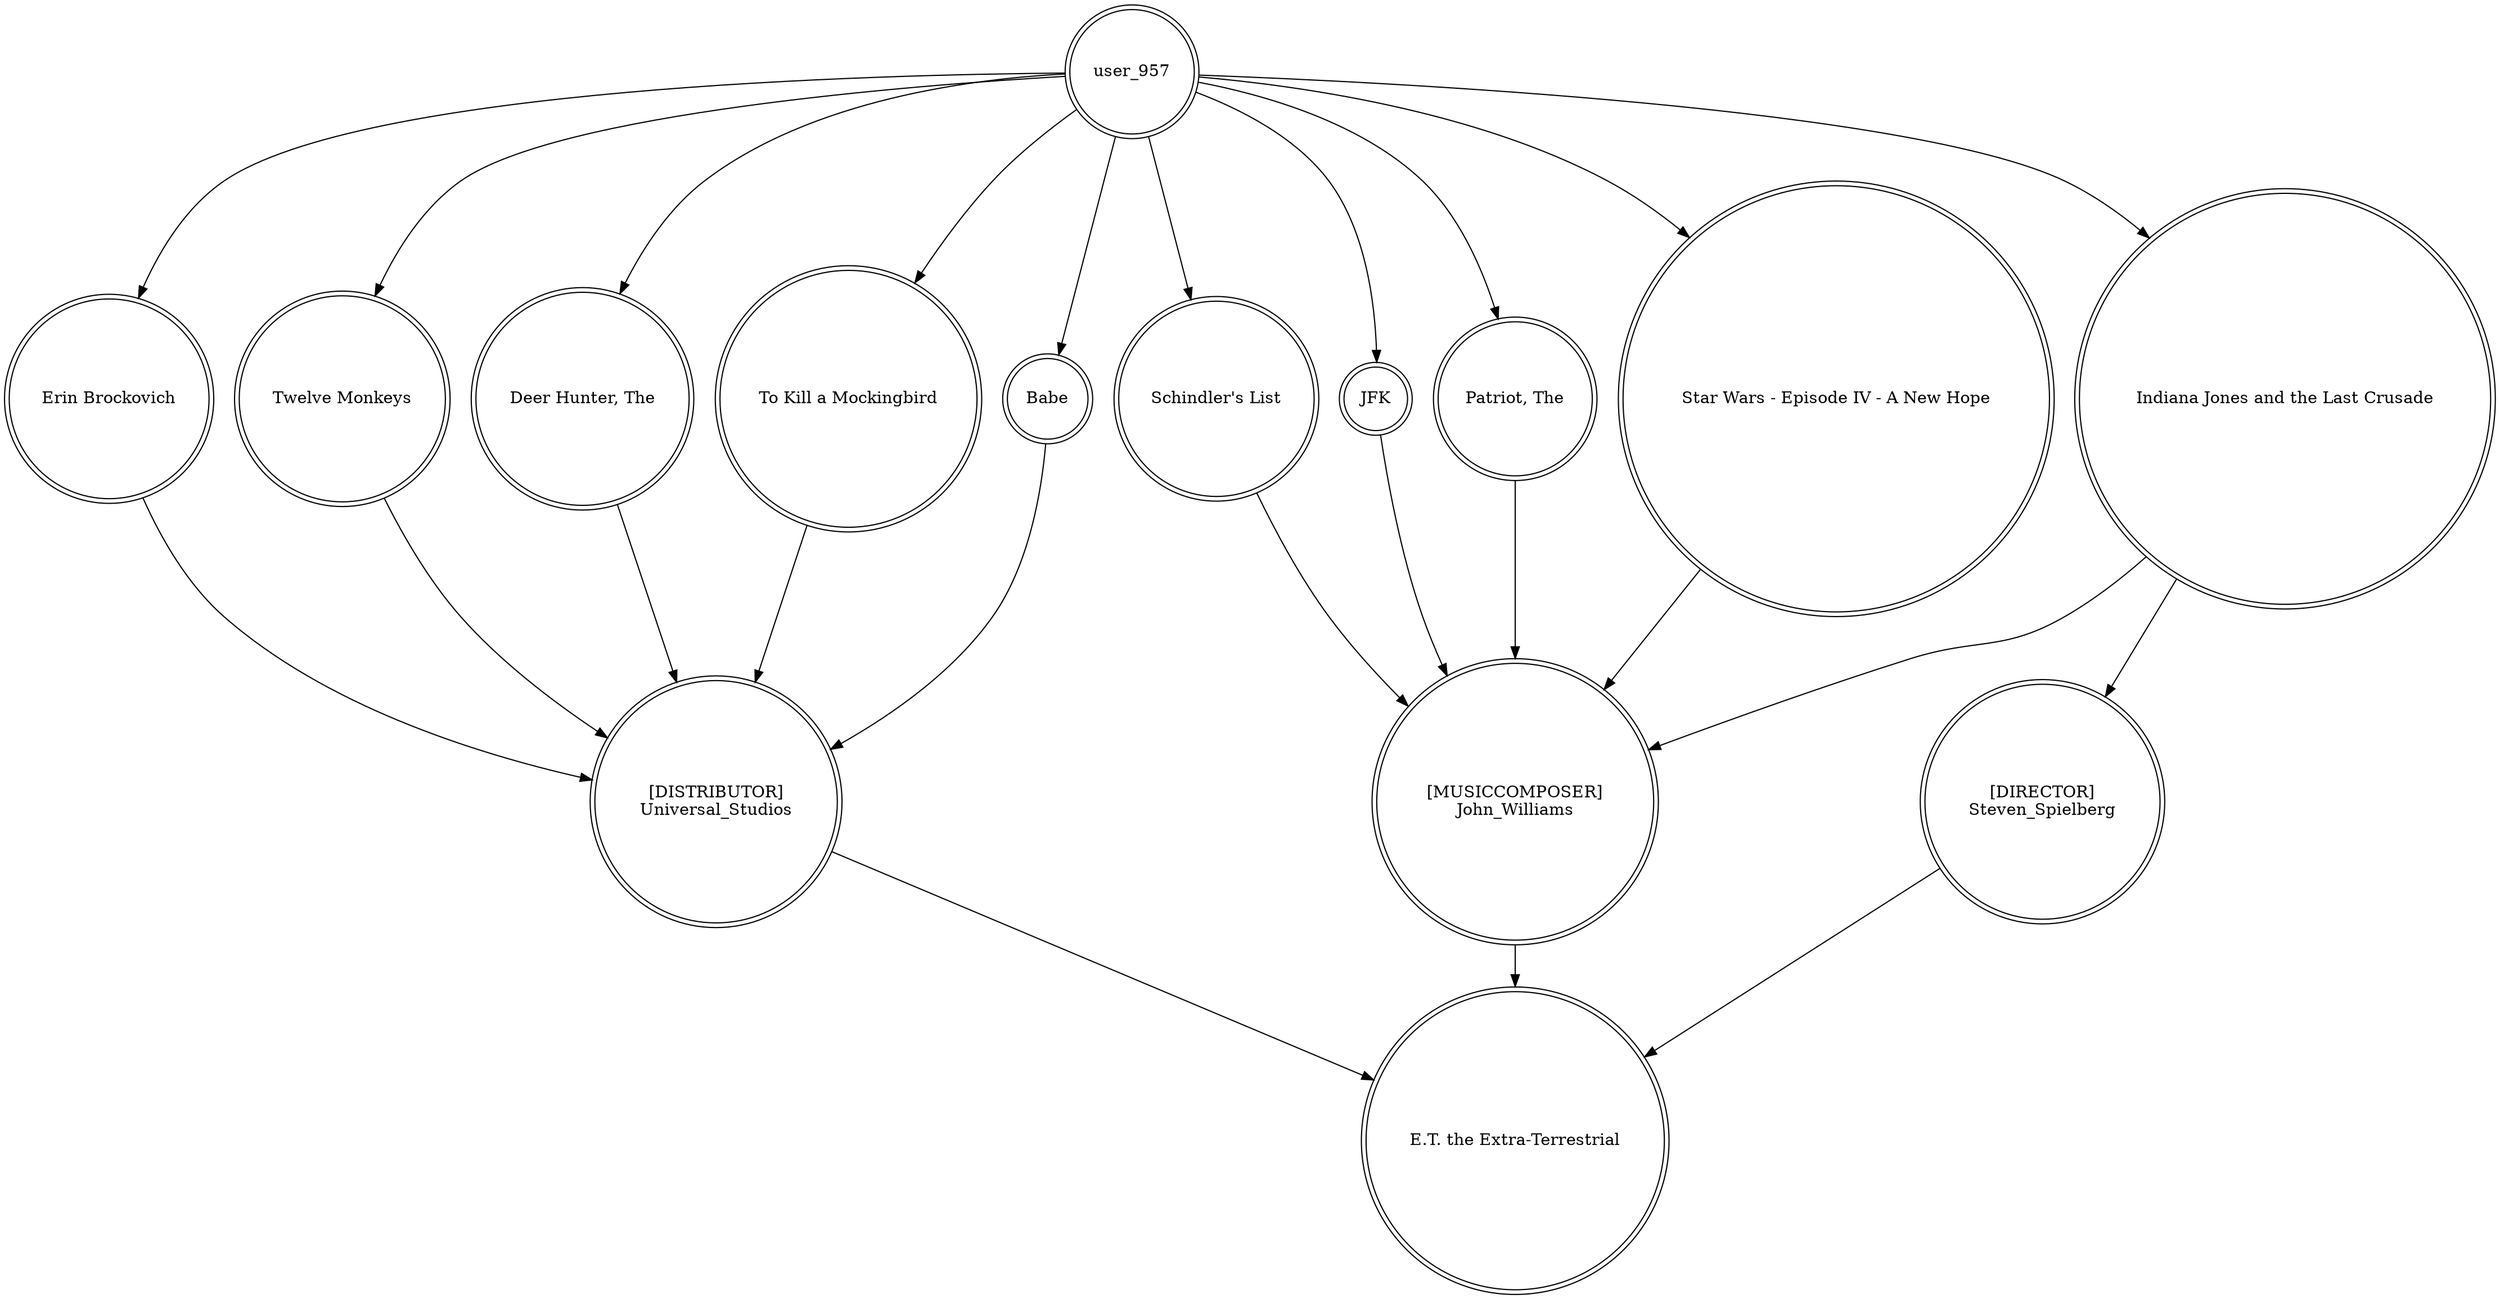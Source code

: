 digraph finite_state_machine {
	node [shape=doublecircle]
	user_957 -> "Erin Brockovich"
	"Schindler's List" -> "[MUSICCOMPOSER]
John_Williams"
	user_957 -> "Schindler's List"
	"Indiana Jones and the Last Crusade" -> "[MUSICCOMPOSER]
John_Williams"
	user_957 -> "Twelve Monkeys"
	user_957 -> "Deer Hunter, The"
	"Deer Hunter, The" -> "[DISTRIBUTOR]
Universal_Studios"
	user_957 -> "To Kill a Mockingbird"
	"[MUSICCOMPOSER]
John_Williams" -> "E.T. the Extra-Terrestrial"
	"Twelve Monkeys" -> "[DISTRIBUTOR]
Universal_Studios"
	user_957 -> JFK
	"[DIRECTOR]
Steven_Spielberg" -> "E.T. the Extra-Terrestrial"
	user_957 -> Babe
	"[DISTRIBUTOR]
Universal_Studios" -> "E.T. the Extra-Terrestrial"
	user_957 -> "Indiana Jones and the Last Crusade"
	"Erin Brockovich" -> "[DISTRIBUTOR]
Universal_Studios"
	"Patriot, The" -> "[MUSICCOMPOSER]
John_Williams"
	Babe -> "[DISTRIBUTOR]
Universal_Studios"
	user_957 -> "Patriot, The"
	"Star Wars - Episode IV - A New Hope" -> "[MUSICCOMPOSER]
John_Williams"
	"Indiana Jones and the Last Crusade" -> "[DIRECTOR]
Steven_Spielberg"
	JFK -> "[MUSICCOMPOSER]
John_Williams"
	user_957 -> "Star Wars - Episode IV - A New Hope"
	"To Kill a Mockingbird" -> "[DISTRIBUTOR]
Universal_Studios"
}
